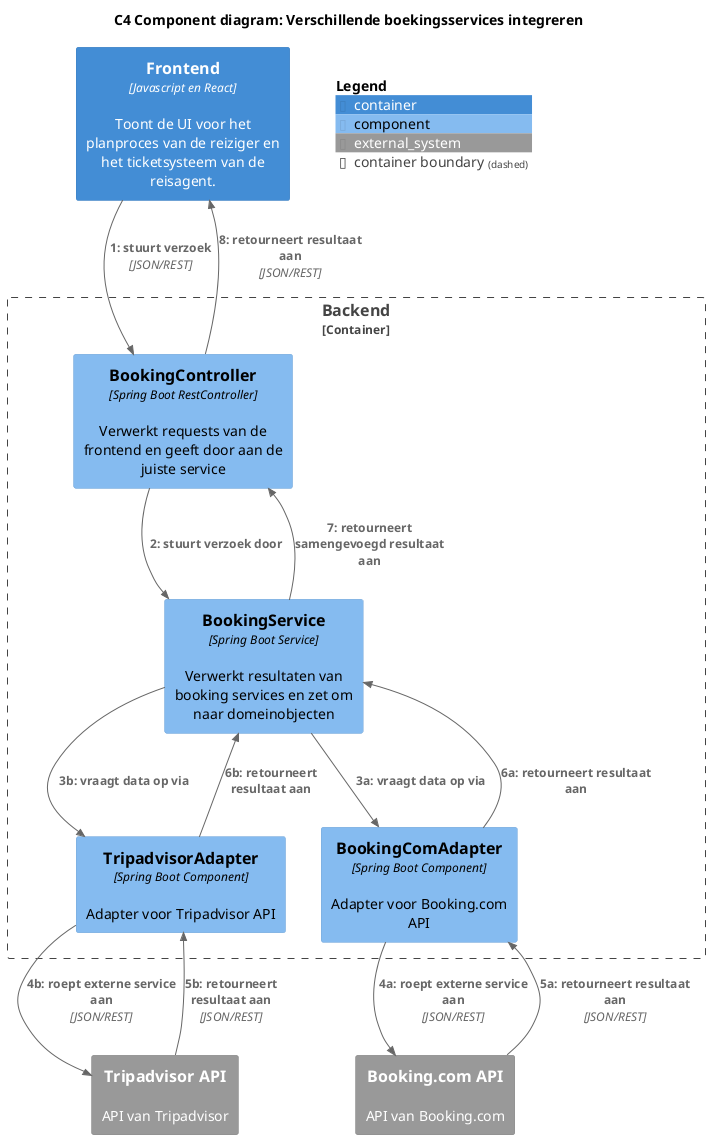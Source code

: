 @startuml
title C4 Component diagram: Verschillende boekingsservices integreren
!include <C4/C4_Component.puml>
top to bottom direction


Container(Frontend, "Frontend", "Javascript en React", "Toont de UI voor het planproces van de reiziger en het ticketsysteem van de reisagent.")


Container_Boundary(backend, "Backend") {
Component(bookingController, "BookingController", "Spring Boot RestController", "Verwerkt requests van de frontend en geeft door aan de juiste service")
Component(bookingService, "BookingService", "Spring Boot Service", "Verwerkt resultaten van booking services en zet om naar domeinobjecten")
Component(BookingComAdapter, "BookingComAdapter", "Spring Boot Component", "Adapter voor Booking.com API")
Component(tripAdvisorAdapter, "TripadvisorAdapter", "Spring Boot Component", "Adapter voor Tripadvisor API")
}
System_Ext(bookingComApi, "Booking.com API", "API van Booking.com")
System_Ext(tripAdvisorApi, "Tripadvisor API", "API van Tripadvisor")

Rel(Frontend, bookingController, "1: stuurt verzoek", "JSON/REST")
Rel(bookingController, bookingService, "2: stuurt verzoek door")
Rel(bookingService, BookingComAdapter, "3a: vraagt data op via")
Rel(bookingService, tripAdvisorAdapter, " 3b: vraagt data op via")
Rel(BookingComAdapter, bookingComApi, "4a: roept externe service aan", "JSON/REST")
Rel(tripAdvisorAdapter, tripAdvisorApi, "4b: roept externe service aan", "JSON/REST")
Rel_U(bookingComApi, BookingComAdapter, "5a: retourneert resultaat aan", "JSON/REST")
Rel_U(tripAdvisorApi, tripAdvisorAdapter, "5b: retourneert resultaat aan", "JSON/REST")
Rel_U(BookingComAdapter, bookingService, "6a: retourneert resultaat aan")
Rel_U(tripAdvisorAdapter, bookingService, "6b: retourneert resultaat aan")
Rel_U(bookingService, bookingController, "7: retourneert samengevoegd resultaat aan")
Rel_U(bookingController, Frontend, "8: retourneert resultaat aan", "JSON/REST")



SHOW_FLOATING_LEGEND()

@enduml
